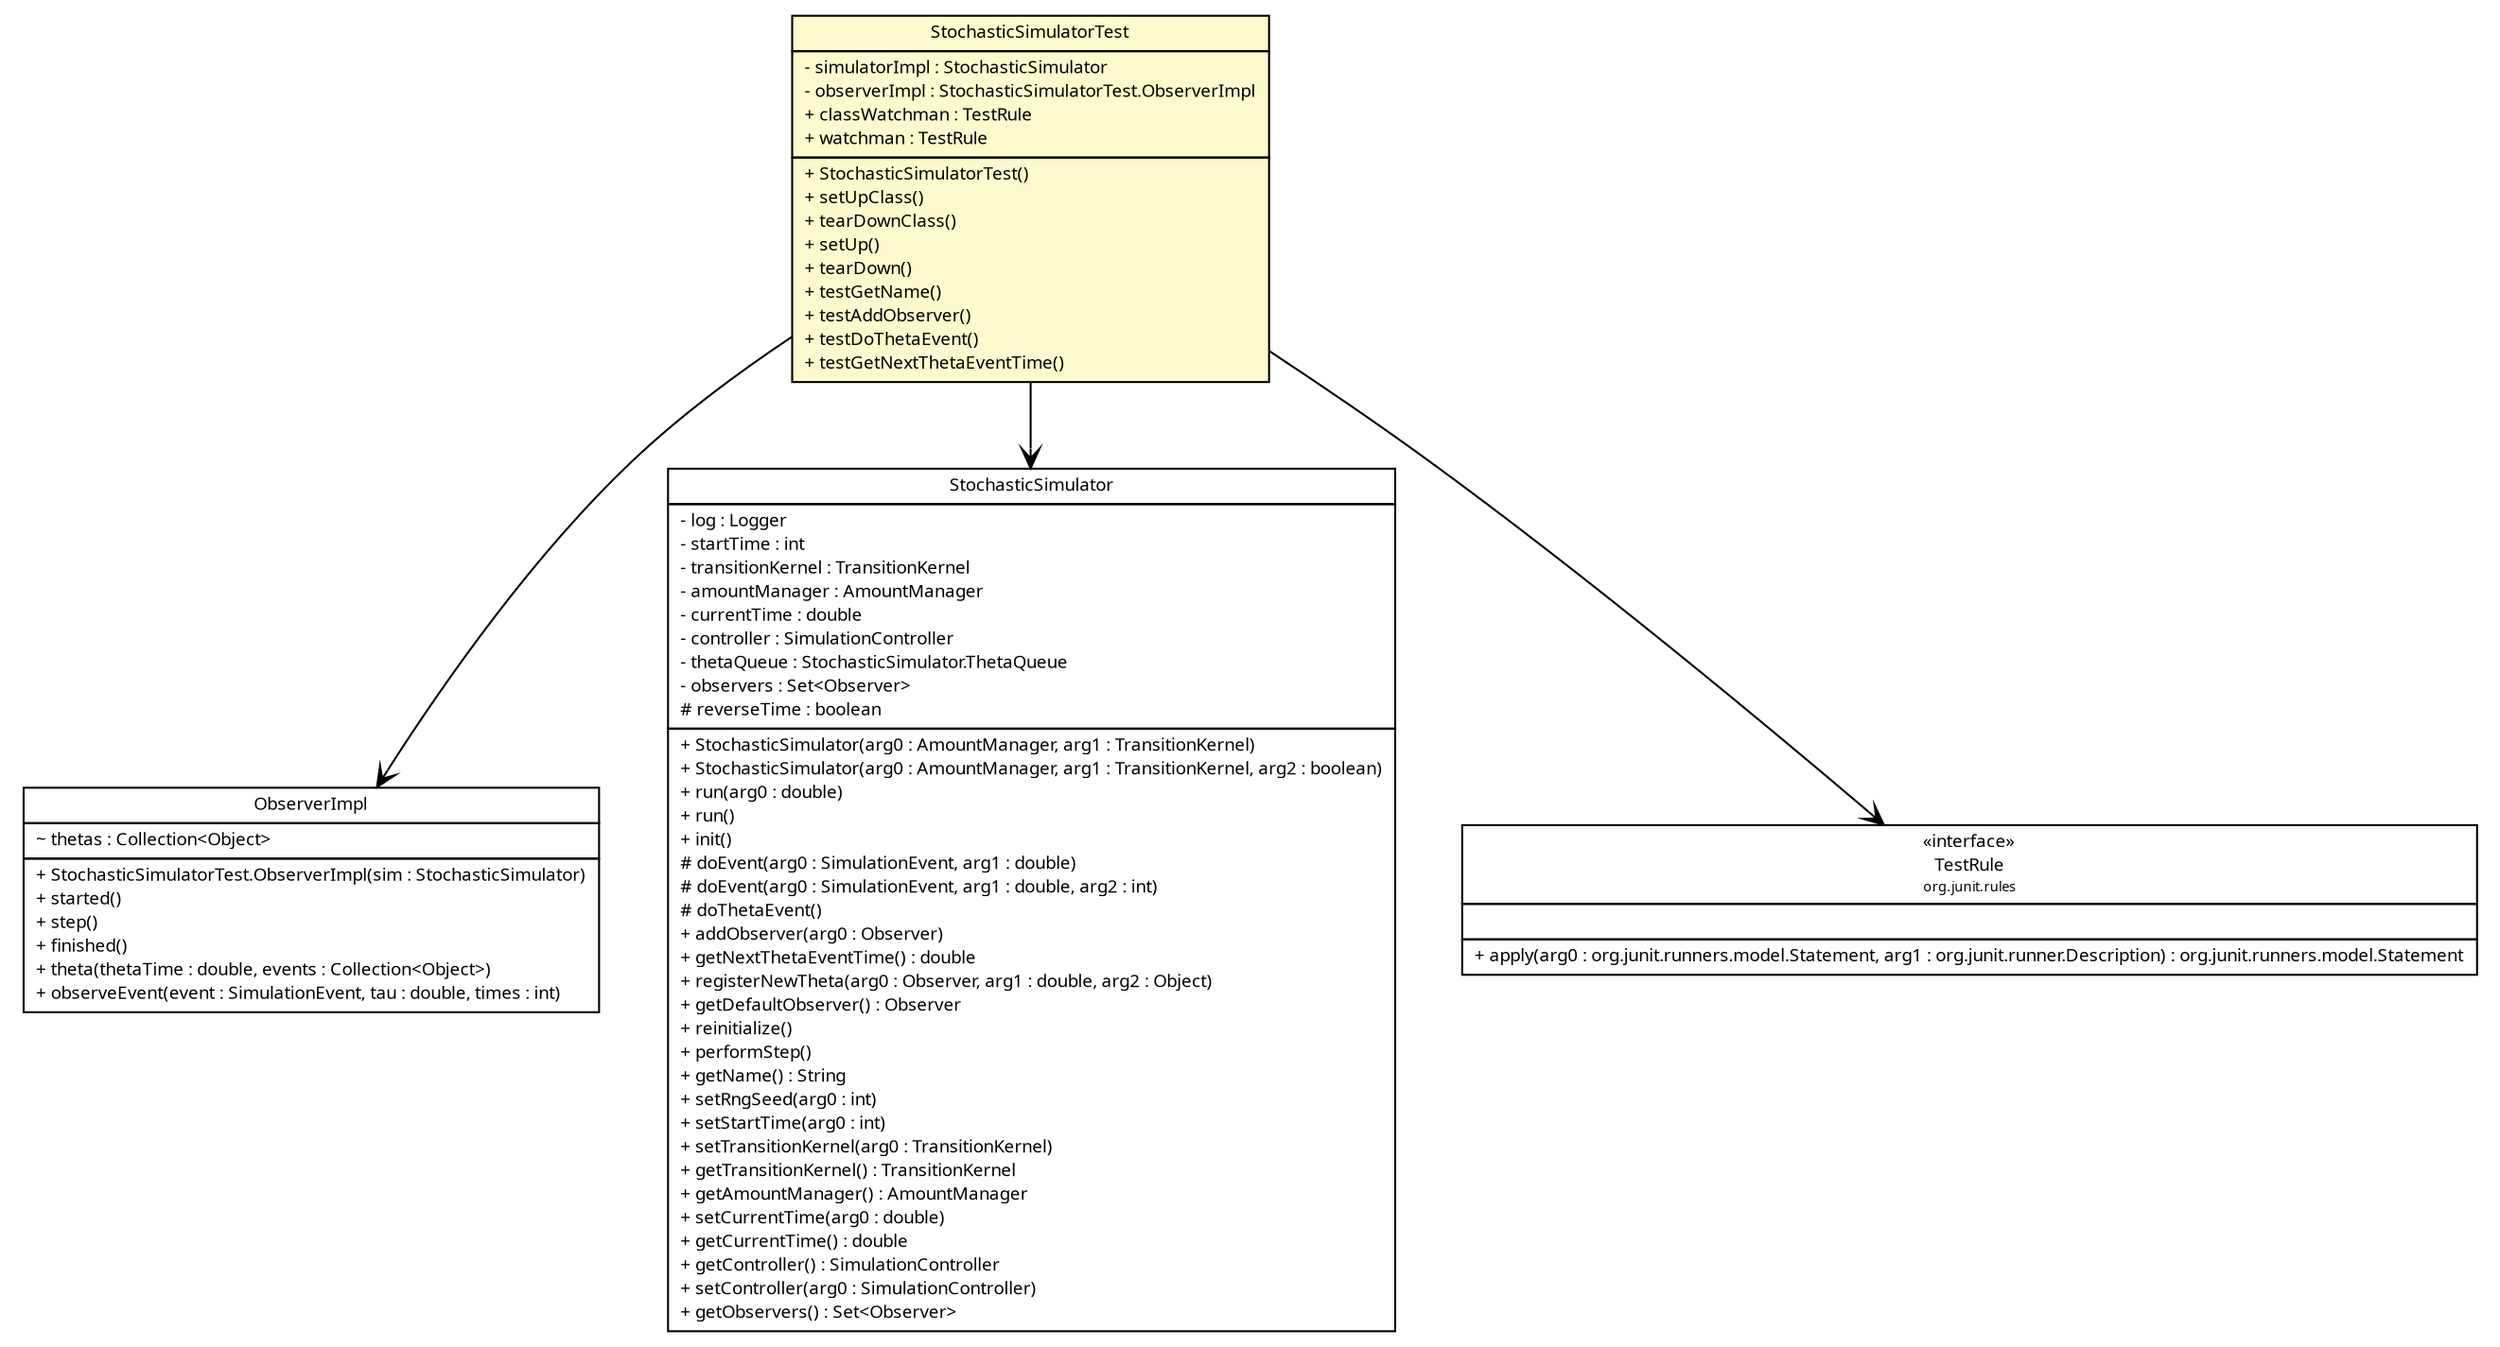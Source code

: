 #!/usr/local/bin/dot
#
# Class diagram 
# Generated by UMLGraph version R5_6 (http://www.umlgraph.org/)
#

digraph G {
	edge [fontname="Trebuchet MS",fontsize=10,labelfontname="Trebuchet MS",labelfontsize=10];
	node [fontname="Trebuchet MS",fontsize=10,shape=plaintext];
	nodesep=0.25;
	ranksep=0.5;
	// broadwick.stochastic.StochasticSimulatorTest
	c1459 [label=<<table title="broadwick.stochastic.StochasticSimulatorTest" border="0" cellborder="1" cellspacing="0" cellpadding="2" port="p" bgcolor="lemonChiffon" href="./StochasticSimulatorTest.html">
		<tr><td><table border="0" cellspacing="0" cellpadding="1">
<tr><td align="center" balign="center"><font face="Trebuchet MS"> StochasticSimulatorTest </font></td></tr>
		</table></td></tr>
		<tr><td><table border="0" cellspacing="0" cellpadding="1">
<tr><td align="left" balign="left"> - simulatorImpl : StochasticSimulator </td></tr>
<tr><td align="left" balign="left"> - observerImpl : StochasticSimulatorTest.ObserverImpl </td></tr>
<tr><td align="left" balign="left"> + classWatchman : TestRule </td></tr>
<tr><td align="left" balign="left"> + watchman : TestRule </td></tr>
		</table></td></tr>
		<tr><td><table border="0" cellspacing="0" cellpadding="1">
<tr><td align="left" balign="left"> + StochasticSimulatorTest() </td></tr>
<tr><td align="left" balign="left"> + setUpClass() </td></tr>
<tr><td align="left" balign="left"> + tearDownClass() </td></tr>
<tr><td align="left" balign="left"> + setUp() </td></tr>
<tr><td align="left" balign="left"> + tearDown() </td></tr>
<tr><td align="left" balign="left"> + testGetName() </td></tr>
<tr><td align="left" balign="left"> + testAddObserver() </td></tr>
<tr><td align="left" balign="left"> + testDoThetaEvent() </td></tr>
<tr><td align="left" balign="left"> + testGetNextThetaEventTime() </td></tr>
		</table></td></tr>
		</table>>, URL="./StochasticSimulatorTest.html", fontname="Trebuchet MS", fontcolor="black", fontsize=9.0];
	// broadwick.stochastic.StochasticSimulatorTest.ObserverImpl
	c1461 [label=<<table title="broadwick.stochastic.StochasticSimulatorTest.ObserverImpl" border="0" cellborder="1" cellspacing="0" cellpadding="2" port="p" href="./StochasticSimulatorTest.ObserverImpl.html">
		<tr><td><table border="0" cellspacing="0" cellpadding="1">
<tr><td align="center" balign="center"><font face="Trebuchet MS"> ObserverImpl </font></td></tr>
		</table></td></tr>
		<tr><td><table border="0" cellspacing="0" cellpadding="1">
<tr><td align="left" balign="left"> ~ thetas : Collection&lt;Object&gt; </td></tr>
		</table></td></tr>
		<tr><td><table border="0" cellspacing="0" cellpadding="1">
<tr><td align="left" balign="left"> + StochasticSimulatorTest.ObserverImpl(sim : StochasticSimulator) </td></tr>
<tr><td align="left" balign="left"> + started() </td></tr>
<tr><td align="left" balign="left"> + step() </td></tr>
<tr><td align="left" balign="left"> + finished() </td></tr>
<tr><td align="left" balign="left"> + theta(thetaTime : double, events : Collection&lt;Object&gt;) </td></tr>
<tr><td align="left" balign="left"> + observeEvent(event : SimulationEvent, tau : double, times : int) </td></tr>
		</table></td></tr>
		</table>>, URL="./StochasticSimulatorTest.ObserverImpl.html", fontname="Trebuchet MS", fontcolor="black", fontsize=9.0];
	// broadwick.stochastic.StochasticSimulatorTest NAVASSOC broadwick.stochastic.StochasticSimulator
	c1459:p -> c1471:p [taillabel="", label="", headlabel="", fontname="Trebuchet MS", fontcolor="black", fontsize=10.0, color="black", arrowhead=open];
	// broadwick.stochastic.StochasticSimulatorTest NAVASSOC broadwick.stochastic.StochasticSimulatorTest.ObserverImpl
	c1459:p -> c1461:p [taillabel="", label="", headlabel="", fontname="Trebuchet MS", fontcolor="black", fontsize=10.0, color="black", arrowhead=open];
	// broadwick.stochastic.StochasticSimulatorTest NAVASSOC org.junit.rules.TestRule
	c1459:p -> c1472:p [taillabel="", label="", headlabel="", fontname="Trebuchet MS", fontcolor="black", fontsize=10.0, color="black", arrowhead=open];
	// org.junit.rules.TestRule
	c1472 [label=<<table title="org.junit.rules.TestRule" border="0" cellborder="1" cellspacing="0" cellpadding="2" port="p" href="http://java.sun.com/j2se/1.4.2/docs/api/org/junit/rules/TestRule.html">
		<tr><td><table border="0" cellspacing="0" cellpadding="1">
<tr><td align="center" balign="center"> &#171;interface&#187; </td></tr>
<tr><td align="center" balign="center"><font face="Trebuchet MS"> TestRule </font></td></tr>
<tr><td align="center" balign="center"><font face="Trebuchet MS" point-size="7.0"> org.junit.rules </font></td></tr>
		</table></td></tr>
		<tr><td><table border="0" cellspacing="0" cellpadding="1">
<tr><td align="left" balign="left">  </td></tr>
		</table></td></tr>
		<tr><td><table border="0" cellspacing="0" cellpadding="1">
<tr><td align="left" balign="left"> + apply(arg0 : org.junit.runners.model.Statement, arg1 : org.junit.runner.Description) : org.junit.runners.model.Statement </td></tr>
		</table></td></tr>
		</table>>, URL="http://java.sun.com/j2se/1.4.2/docs/api/org/junit/rules/TestRule.html", fontname="Trebuchet MS", fontcolor="black", fontsize=9.0];
	// broadwick.stochastic.StochasticSimulator
	c1471 [label=<<table title="broadwick.stochastic.StochasticSimulator" border="0" cellborder="1" cellspacing="0" cellpadding="2" port="p" href="http://java.sun.com/j2se/1.4.2/docs/api/broadwick/stochastic/StochasticSimulator.html">
		<tr><td><table border="0" cellspacing="0" cellpadding="1">
<tr><td align="center" balign="center"><font face="Trebuchet MS"> StochasticSimulator </font></td></tr>
		</table></td></tr>
		<tr><td><table border="0" cellspacing="0" cellpadding="1">
<tr><td align="left" balign="left"> - log : Logger </td></tr>
<tr><td align="left" balign="left"> - startTime : int </td></tr>
<tr><td align="left" balign="left"> - transitionKernel : TransitionKernel </td></tr>
<tr><td align="left" balign="left"> - amountManager : AmountManager </td></tr>
<tr><td align="left" balign="left"> - currentTime : double </td></tr>
<tr><td align="left" balign="left"> - controller : SimulationController </td></tr>
<tr><td align="left" balign="left"> - thetaQueue : StochasticSimulator.ThetaQueue </td></tr>
<tr><td align="left" balign="left"> - observers : Set&lt;Observer&gt; </td></tr>
<tr><td align="left" balign="left"> # reverseTime : boolean </td></tr>
		</table></td></tr>
		<tr><td><table border="0" cellspacing="0" cellpadding="1">
<tr><td align="left" balign="left"> + StochasticSimulator(arg0 : AmountManager, arg1 : TransitionKernel) </td></tr>
<tr><td align="left" balign="left"> + StochasticSimulator(arg0 : AmountManager, arg1 : TransitionKernel, arg2 : boolean) </td></tr>
<tr><td align="left" balign="left"> + run(arg0 : double) </td></tr>
<tr><td align="left" balign="left"> + run() </td></tr>
<tr><td align="left" balign="left"> + init() </td></tr>
<tr><td align="left" balign="left"> # doEvent(arg0 : SimulationEvent, arg1 : double) </td></tr>
<tr><td align="left" balign="left"> # doEvent(arg0 : SimulationEvent, arg1 : double, arg2 : int) </td></tr>
<tr><td align="left" balign="left"> # doThetaEvent() </td></tr>
<tr><td align="left" balign="left"> + addObserver(arg0 : Observer) </td></tr>
<tr><td align="left" balign="left"> + getNextThetaEventTime() : double </td></tr>
<tr><td align="left" balign="left"> + registerNewTheta(arg0 : Observer, arg1 : double, arg2 : Object) </td></tr>
<tr><td align="left" balign="left"> + getDefaultObserver() : Observer </td></tr>
<tr><td align="left" balign="left"><font face="Trebuchet MS" point-size="9.0"> + reinitialize() </font></td></tr>
<tr><td align="left" balign="left"><font face="Trebuchet MS" point-size="9.0"> + performStep() </font></td></tr>
<tr><td align="left" balign="left"><font face="Trebuchet MS" point-size="9.0"> + getName() : String </font></td></tr>
<tr><td align="left" balign="left"><font face="Trebuchet MS" point-size="9.0"> + setRngSeed(arg0 : int) </font></td></tr>
<tr><td align="left" balign="left"> + setStartTime(arg0 : int) </td></tr>
<tr><td align="left" balign="left"> + setTransitionKernel(arg0 : TransitionKernel) </td></tr>
<tr><td align="left" balign="left"> + getTransitionKernel() : TransitionKernel </td></tr>
<tr><td align="left" balign="left"> + getAmountManager() : AmountManager </td></tr>
<tr><td align="left" balign="left"> + setCurrentTime(arg0 : double) </td></tr>
<tr><td align="left" balign="left"> + getCurrentTime() : double </td></tr>
<tr><td align="left" balign="left"> + getController() : SimulationController </td></tr>
<tr><td align="left" balign="left"> + setController(arg0 : SimulationController) </td></tr>
<tr><td align="left" balign="left"> + getObservers() : Set&lt;Observer&gt; </td></tr>
		</table></td></tr>
		</table>>, URL="http://java.sun.com/j2se/1.4.2/docs/api/broadwick/stochastic/StochasticSimulator.html", fontname="Trebuchet MS", fontcolor="black", fontsize=9.0];
}


